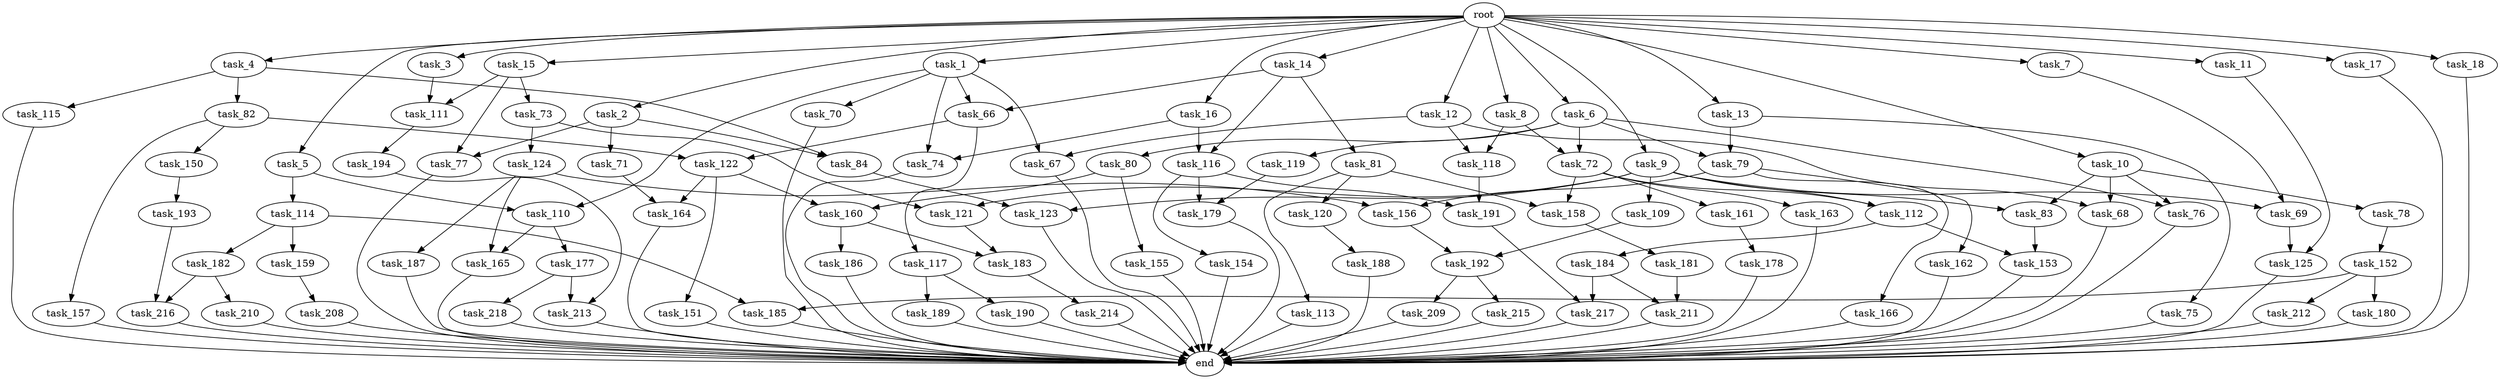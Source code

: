 digraph G {
  root [size="0.000000"];
  task_1 [size="102.400000"];
  task_2 [size="102.400000"];
  task_3 [size="102.400000"];
  task_4 [size="102.400000"];
  task_5 [size="102.400000"];
  task_6 [size="102.400000"];
  task_7 [size="102.400000"];
  task_8 [size="102.400000"];
  task_9 [size="102.400000"];
  task_10 [size="102.400000"];
  task_11 [size="102.400000"];
  task_12 [size="102.400000"];
  task_13 [size="102.400000"];
  task_14 [size="102.400000"];
  task_15 [size="102.400000"];
  task_16 [size="102.400000"];
  task_17 [size="102.400000"];
  task_18 [size="102.400000"];
  task_66 [size="93630287052.800003"];
  task_67 [size="62706522521.600006"];
  task_68 [size="62706522521.600006"];
  task_69 [size="17179869184.000000"];
  task_70 [size="7730941132.800000"];
  task_71 [size="3435973836.800000"];
  task_72 [size="91053306675.200012"];
  task_73 [size="13743895347.200001"];
  task_74 [size="11166914969.600000"];
  task_75 [size="69578470195.199997"];
  task_76 [size="77309411328.000000"];
  task_77 [size="17179869184.000000"];
  task_78 [size="7730941132.800000"];
  task_79 [size="139156940390.399994"];
  task_80 [size="69578470195.199997"];
  task_81 [size="85899345920.000000"];
  task_82 [size="3435973836.800000"];
  task_83 [size="11166914969.600000"];
  task_84 [size="6871947673.600000"];
  task_109 [size="3435973836.800000"];
  task_110 [size="29205777612.800003"];
  task_111 [size="68719476736.000000"];
  task_112 [size="34359738368.000000"];
  task_113 [size="13743895347.200001"];
  task_114 [size="21474836480.000000"];
  task_115 [size="3435973836.800000"];
  task_116 [size="89335319756.800003"];
  task_117 [size="85899345920.000000"];
  task_118 [size="76450417868.800003"];
  task_119 [size="69578470195.199997"];
  task_120 [size="13743895347.200001"];
  task_121 [size="24910810316.800003"];
  task_122 [size="127990025420.800003"];
  task_123 [size="11166914969.600000"];
  task_124 [size="21474836480.000000"];
  task_125 [size="73014444032.000000"];
  task_150 [size="42090679500.800003"];
  task_151 [size="7730941132.800000"];
  task_152 [size="69578470195.199997"];
  task_153 [size="62706522521.600006"];
  task_154 [size="7730941132.800000"];
  task_155 [size="85899345920.000000"];
  task_156 [size="38654705664.000000"];
  task_157 [size="42090679500.800003"];
  task_158 [size="44667659878.400002"];
  task_159 [size="54975581388.800003"];
  task_160 [size="93630287052.800003"];
  task_161 [size="30923764531.200001"];
  task_162 [size="7730941132.800000"];
  task_163 [size="30923764531.200001"];
  task_164 [size="21474836480.000000"];
  task_165 [size="116823110451.200012"];
  task_166 [size="7730941132.800000"];
  task_177 [size="85899345920.000000"];
  task_178 [size="85899345920.000000"];
  task_179 [size="49821620633.600006"];
  task_180 [size="7730941132.800000"];
  task_181 [size="3435973836.800000"];
  task_182 [size="54975581388.800003"];
  task_183 [size="91053306675.200012"];
  task_184 [size="54975581388.800003"];
  task_185 [size="62706522521.600006"];
  task_186 [size="21474836480.000000"];
  task_187 [size="30923764531.200001"];
  task_188 [size="3435973836.800000"];
  task_189 [size="30923764531.200001"];
  task_190 [size="30923764531.200001"];
  task_191 [size="21474836480.000000"];
  task_192 [size="17179869184.000000"];
  task_193 [size="21474836480.000000"];
  task_194 [size="21474836480.000000"];
  task_208 [size="30923764531.200001"];
  task_209 [size="85899345920.000000"];
  task_210 [size="85899345920.000000"];
  task_211 [size="155477816115.200012"];
  task_212 [size="7730941132.800000"];
  task_213 [size="58411555225.600006"];
  task_214 [size="54975581388.800003"];
  task_215 [size="85899345920.000000"];
  task_216 [size="140874927308.800018"];
  task_217 [size="99643241267.200012"];
  task_218 [size="3435973836.800000"];
  end [size="0.000000"];

  root -> task_1 [size="1.000000"];
  root -> task_2 [size="1.000000"];
  root -> task_3 [size="1.000000"];
  root -> task_4 [size="1.000000"];
  root -> task_5 [size="1.000000"];
  root -> task_6 [size="1.000000"];
  root -> task_7 [size="1.000000"];
  root -> task_8 [size="1.000000"];
  root -> task_9 [size="1.000000"];
  root -> task_10 [size="1.000000"];
  root -> task_11 [size="1.000000"];
  root -> task_12 [size="1.000000"];
  root -> task_13 [size="1.000000"];
  root -> task_14 [size="1.000000"];
  root -> task_15 [size="1.000000"];
  root -> task_16 [size="1.000000"];
  root -> task_17 [size="1.000000"];
  root -> task_18 [size="1.000000"];
  task_1 -> task_66 [size="75497472.000000"];
  task_1 -> task_67 [size="75497472.000000"];
  task_1 -> task_70 [size="75497472.000000"];
  task_1 -> task_74 [size="75497472.000000"];
  task_1 -> task_110 [size="75497472.000000"];
  task_2 -> task_71 [size="33554432.000000"];
  task_2 -> task_77 [size="33554432.000000"];
  task_2 -> task_84 [size="33554432.000000"];
  task_3 -> task_111 [size="536870912.000000"];
  task_4 -> task_82 [size="33554432.000000"];
  task_4 -> task_84 [size="33554432.000000"];
  task_4 -> task_115 [size="33554432.000000"];
  task_5 -> task_110 [size="209715200.000000"];
  task_5 -> task_114 [size="209715200.000000"];
  task_6 -> task_72 [size="679477248.000000"];
  task_6 -> task_76 [size="679477248.000000"];
  task_6 -> task_79 [size="679477248.000000"];
  task_6 -> task_80 [size="679477248.000000"];
  task_6 -> task_119 [size="679477248.000000"];
  task_7 -> task_69 [size="134217728.000000"];
  task_8 -> task_72 [size="209715200.000000"];
  task_8 -> task_118 [size="209715200.000000"];
  task_9 -> task_69 [size="33554432.000000"];
  task_9 -> task_83 [size="33554432.000000"];
  task_9 -> task_109 [size="33554432.000000"];
  task_9 -> task_112 [size="33554432.000000"];
  task_9 -> task_121 [size="33554432.000000"];
  task_9 -> task_123 [size="33554432.000000"];
  task_10 -> task_68 [size="75497472.000000"];
  task_10 -> task_76 [size="75497472.000000"];
  task_10 -> task_78 [size="75497472.000000"];
  task_10 -> task_83 [size="75497472.000000"];
  task_11 -> task_125 [size="411041792.000000"];
  task_12 -> task_67 [size="536870912.000000"];
  task_12 -> task_68 [size="536870912.000000"];
  task_12 -> task_118 [size="536870912.000000"];
  task_13 -> task_75 [size="679477248.000000"];
  task_13 -> task_79 [size="679477248.000000"];
  task_14 -> task_66 [size="838860800.000000"];
  task_14 -> task_81 [size="838860800.000000"];
  task_14 -> task_116 [size="838860800.000000"];
  task_15 -> task_73 [size="134217728.000000"];
  task_15 -> task_77 [size="134217728.000000"];
  task_15 -> task_111 [size="134217728.000000"];
  task_16 -> task_74 [size="33554432.000000"];
  task_16 -> task_116 [size="33554432.000000"];
  task_17 -> end [size="1.000000"];
  task_18 -> end [size="1.000000"];
  task_66 -> task_117 [size="838860800.000000"];
  task_66 -> task_122 [size="838860800.000000"];
  task_67 -> end [size="1.000000"];
  task_68 -> end [size="1.000000"];
  task_69 -> task_125 [size="301989888.000000"];
  task_70 -> end [size="1.000000"];
  task_71 -> task_164 [size="134217728.000000"];
  task_72 -> task_112 [size="301989888.000000"];
  task_72 -> task_158 [size="301989888.000000"];
  task_72 -> task_161 [size="301989888.000000"];
  task_72 -> task_163 [size="301989888.000000"];
  task_73 -> task_121 [size="209715200.000000"];
  task_73 -> task_124 [size="209715200.000000"];
  task_74 -> end [size="1.000000"];
  task_75 -> end [size="1.000000"];
  task_76 -> end [size="1.000000"];
  task_77 -> end [size="1.000000"];
  task_78 -> task_152 [size="679477248.000000"];
  task_79 -> task_156 [size="75497472.000000"];
  task_79 -> task_162 [size="75497472.000000"];
  task_79 -> task_166 [size="75497472.000000"];
  task_80 -> task_155 [size="838860800.000000"];
  task_80 -> task_160 [size="838860800.000000"];
  task_81 -> task_113 [size="134217728.000000"];
  task_81 -> task_120 [size="134217728.000000"];
  task_81 -> task_158 [size="134217728.000000"];
  task_82 -> task_122 [size="411041792.000000"];
  task_82 -> task_150 [size="411041792.000000"];
  task_82 -> task_157 [size="411041792.000000"];
  task_83 -> task_153 [size="75497472.000000"];
  task_84 -> task_123 [size="75497472.000000"];
  task_109 -> task_192 [size="134217728.000000"];
  task_110 -> task_165 [size="838860800.000000"];
  task_110 -> task_177 [size="838860800.000000"];
  task_111 -> task_194 [size="209715200.000000"];
  task_112 -> task_153 [size="536870912.000000"];
  task_112 -> task_184 [size="536870912.000000"];
  task_113 -> end [size="1.000000"];
  task_114 -> task_159 [size="536870912.000000"];
  task_114 -> task_182 [size="536870912.000000"];
  task_114 -> task_185 [size="536870912.000000"];
  task_115 -> end [size="1.000000"];
  task_116 -> task_154 [size="75497472.000000"];
  task_116 -> task_179 [size="75497472.000000"];
  task_116 -> task_191 [size="75497472.000000"];
  task_117 -> task_189 [size="301989888.000000"];
  task_117 -> task_190 [size="301989888.000000"];
  task_118 -> task_191 [size="134217728.000000"];
  task_119 -> task_179 [size="411041792.000000"];
  task_120 -> task_188 [size="33554432.000000"];
  task_121 -> task_183 [size="679477248.000000"];
  task_122 -> task_151 [size="75497472.000000"];
  task_122 -> task_160 [size="75497472.000000"];
  task_122 -> task_164 [size="75497472.000000"];
  task_123 -> end [size="1.000000"];
  task_124 -> task_156 [size="301989888.000000"];
  task_124 -> task_165 [size="301989888.000000"];
  task_124 -> task_187 [size="301989888.000000"];
  task_125 -> end [size="1.000000"];
  task_150 -> task_193 [size="209715200.000000"];
  task_151 -> end [size="1.000000"];
  task_152 -> task_180 [size="75497472.000000"];
  task_152 -> task_185 [size="75497472.000000"];
  task_152 -> task_212 [size="75497472.000000"];
  task_153 -> end [size="1.000000"];
  task_154 -> end [size="1.000000"];
  task_155 -> end [size="1.000000"];
  task_156 -> task_192 [size="33554432.000000"];
  task_157 -> end [size="1.000000"];
  task_158 -> task_181 [size="33554432.000000"];
  task_159 -> task_208 [size="301989888.000000"];
  task_160 -> task_183 [size="209715200.000000"];
  task_160 -> task_186 [size="209715200.000000"];
  task_161 -> task_178 [size="838860800.000000"];
  task_162 -> end [size="1.000000"];
  task_163 -> end [size="1.000000"];
  task_164 -> end [size="1.000000"];
  task_165 -> end [size="1.000000"];
  task_166 -> end [size="1.000000"];
  task_177 -> task_213 [size="33554432.000000"];
  task_177 -> task_218 [size="33554432.000000"];
  task_178 -> end [size="1.000000"];
  task_179 -> end [size="1.000000"];
  task_180 -> end [size="1.000000"];
  task_181 -> task_211 [size="679477248.000000"];
  task_182 -> task_210 [size="838860800.000000"];
  task_182 -> task_216 [size="838860800.000000"];
  task_183 -> task_214 [size="536870912.000000"];
  task_184 -> task_211 [size="838860800.000000"];
  task_184 -> task_217 [size="838860800.000000"];
  task_185 -> end [size="1.000000"];
  task_186 -> end [size="1.000000"];
  task_187 -> end [size="1.000000"];
  task_188 -> end [size="1.000000"];
  task_189 -> end [size="1.000000"];
  task_190 -> end [size="1.000000"];
  task_191 -> task_217 [size="134217728.000000"];
  task_192 -> task_209 [size="838860800.000000"];
  task_192 -> task_215 [size="838860800.000000"];
  task_193 -> task_216 [size="536870912.000000"];
  task_194 -> task_213 [size="536870912.000000"];
  task_208 -> end [size="1.000000"];
  task_209 -> end [size="1.000000"];
  task_210 -> end [size="1.000000"];
  task_211 -> end [size="1.000000"];
  task_212 -> end [size="1.000000"];
  task_213 -> end [size="1.000000"];
  task_214 -> end [size="1.000000"];
  task_215 -> end [size="1.000000"];
  task_216 -> end [size="1.000000"];
  task_217 -> end [size="1.000000"];
  task_218 -> end [size="1.000000"];
}
